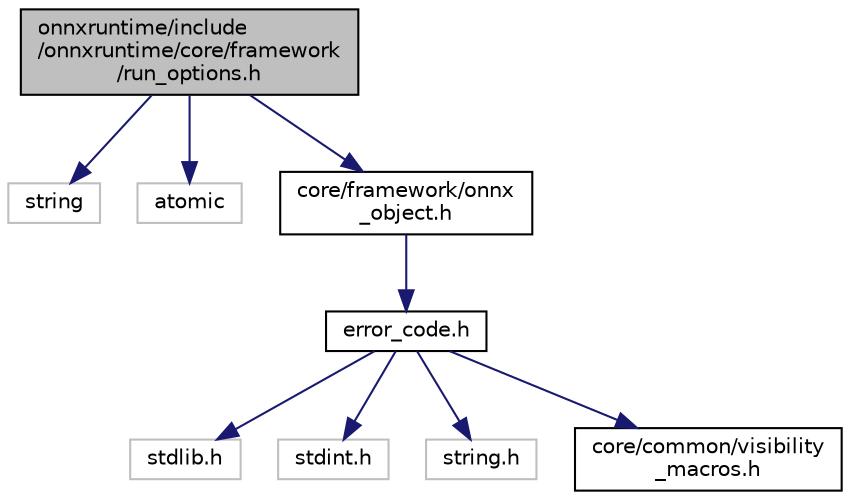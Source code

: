 digraph "onnxruntime/include/onnxruntime/core/framework/run_options.h"
{
  edge [fontname="Helvetica",fontsize="10",labelfontname="Helvetica",labelfontsize="10"];
  node [fontname="Helvetica",fontsize="10",shape=record];
  Node0 [label="onnxruntime/include\l/onnxruntime/core/framework\l/run_options.h",height=0.2,width=0.4,color="black", fillcolor="grey75", style="filled", fontcolor="black"];
  Node0 -> Node1 [color="midnightblue",fontsize="10",style="solid"];
  Node1 [label="string",height=0.2,width=0.4,color="grey75", fillcolor="white", style="filled"];
  Node0 -> Node2 [color="midnightblue",fontsize="10",style="solid"];
  Node2 [label="atomic",height=0.2,width=0.4,color="grey75", fillcolor="white", style="filled"];
  Node0 -> Node3 [color="midnightblue",fontsize="10",style="solid"];
  Node3 [label="core/framework/onnx\l_object.h",height=0.2,width=0.4,color="black", fillcolor="white", style="filled",URL="$onnx__object_8h.html"];
  Node3 -> Node4 [color="midnightblue",fontsize="10",style="solid"];
  Node4 [label="error_code.h",height=0.2,width=0.4,color="black", fillcolor="white", style="filled",URL="$error__code_8h.html"];
  Node4 -> Node5 [color="midnightblue",fontsize="10",style="solid"];
  Node5 [label="stdlib.h",height=0.2,width=0.4,color="grey75", fillcolor="white", style="filled"];
  Node4 -> Node6 [color="midnightblue",fontsize="10",style="solid"];
  Node6 [label="stdint.h",height=0.2,width=0.4,color="grey75", fillcolor="white", style="filled"];
  Node4 -> Node7 [color="midnightblue",fontsize="10",style="solid"];
  Node7 [label="string.h",height=0.2,width=0.4,color="grey75", fillcolor="white", style="filled"];
  Node4 -> Node8 [color="midnightblue",fontsize="10",style="solid"];
  Node8 [label="core/common/visibility\l_macros.h",height=0.2,width=0.4,color="black", fillcolor="white", style="filled",URL="$visibility__macros_8h.html"];
}
